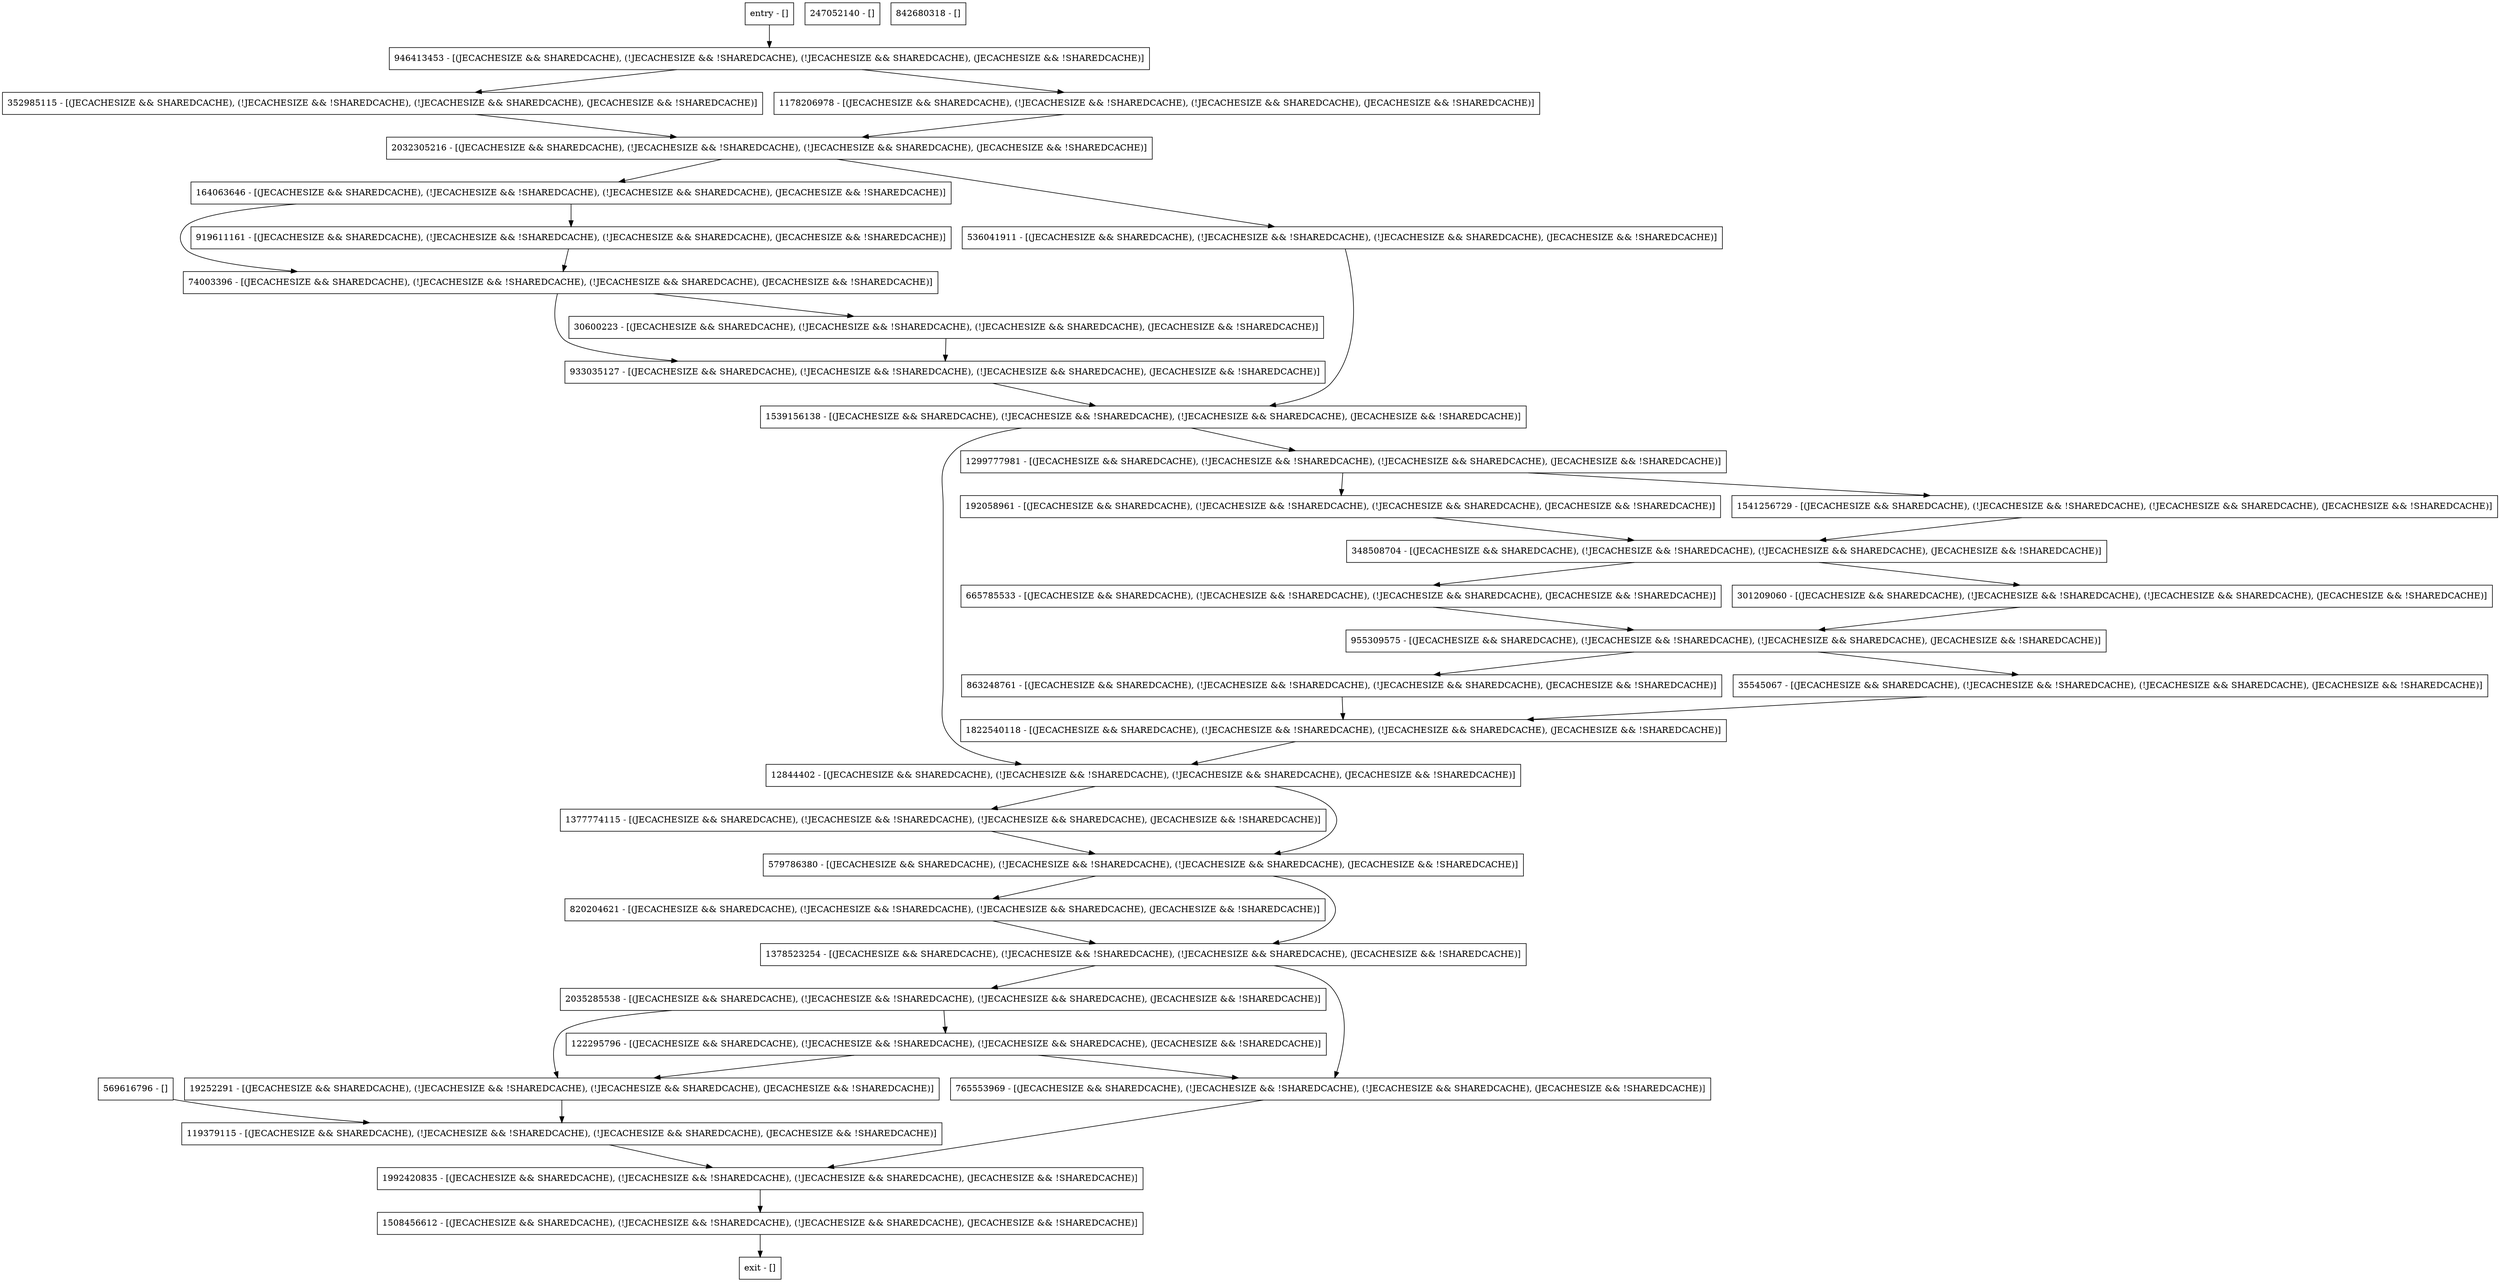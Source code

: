 digraph recover {
node [shape=record];
1377774115 [label="1377774115 - [(JECACHESIZE && SHAREDCACHE), (!JECACHESIZE && !SHAREDCACHE), (!JECACHESIZE && SHAREDCACHE), (JECACHESIZE && !SHAREDCACHE)]"];
1508456612 [label="1508456612 - [(JECACHESIZE && SHAREDCACHE), (!JECACHESIZE && !SHAREDCACHE), (!JECACHESIZE && SHAREDCACHE), (JECACHESIZE && !SHAREDCACHE)]"];
352985115 [label="352985115 - [(JECACHESIZE && SHAREDCACHE), (!JECACHESIZE && !SHAREDCACHE), (!JECACHESIZE && SHAREDCACHE), (JECACHESIZE && !SHAREDCACHE)]"];
247052140 [label="247052140 - []"];
12844402 [label="12844402 - [(JECACHESIZE && SHAREDCACHE), (!JECACHESIZE && !SHAREDCACHE), (!JECACHESIZE && SHAREDCACHE), (JECACHESIZE && !SHAREDCACHE)]"];
164063646 [label="164063646 - [(JECACHESIZE && SHAREDCACHE), (!JECACHESIZE && !SHAREDCACHE), (!JECACHESIZE && SHAREDCACHE), (JECACHESIZE && !SHAREDCACHE)]"];
569616796 [label="569616796 - []"];
1992420835 [label="1992420835 - [(JECACHESIZE && SHAREDCACHE), (!JECACHESIZE && !SHAREDCACHE), (!JECACHESIZE && SHAREDCACHE), (JECACHESIZE && !SHAREDCACHE)]"];
74003396 [label="74003396 - [(JECACHESIZE && SHAREDCACHE), (!JECACHESIZE && !SHAREDCACHE), (!JECACHESIZE && SHAREDCACHE), (JECACHESIZE && !SHAREDCACHE)]"];
1178206978 [label="1178206978 - [(JECACHESIZE && SHAREDCACHE), (!JECACHESIZE && !SHAREDCACHE), (!JECACHESIZE && SHAREDCACHE), (JECACHESIZE && !SHAREDCACHE)]"];
536041911 [label="536041911 - [(JECACHESIZE && SHAREDCACHE), (!JECACHESIZE && !SHAREDCACHE), (!JECACHESIZE && SHAREDCACHE), (JECACHESIZE && !SHAREDCACHE)]"];
820204621 [label="820204621 - [(JECACHESIZE && SHAREDCACHE), (!JECACHESIZE && !SHAREDCACHE), (!JECACHESIZE && SHAREDCACHE), (JECACHESIZE && !SHAREDCACHE)]"];
2035285538 [label="2035285538 - [(JECACHESIZE && SHAREDCACHE), (!JECACHESIZE && !SHAREDCACHE), (!JECACHESIZE && SHAREDCACHE), (JECACHESIZE && !SHAREDCACHE)]"];
842680318 [label="842680318 - []"];
946413453 [label="946413453 - [(JECACHESIZE && SHAREDCACHE), (!JECACHESIZE && !SHAREDCACHE), (!JECACHESIZE && SHAREDCACHE), (JECACHESIZE && !SHAREDCACHE)]"];
119379115 [label="119379115 - [(JECACHESIZE && SHAREDCACHE), (!JECACHESIZE && !SHAREDCACHE), (!JECACHESIZE && SHAREDCACHE), (JECACHESIZE && !SHAREDCACHE)]"];
1378523254 [label="1378523254 - [(JECACHESIZE && SHAREDCACHE), (!JECACHESIZE && !SHAREDCACHE), (!JECACHESIZE && SHAREDCACHE), (JECACHESIZE && !SHAREDCACHE)]"];
192058961 [label="192058961 - [(JECACHESIZE && SHAREDCACHE), (!JECACHESIZE && !SHAREDCACHE), (!JECACHESIZE && SHAREDCACHE), (JECACHESIZE && !SHAREDCACHE)]"];
122295796 [label="122295796 - [(JECACHESIZE && SHAREDCACHE), (!JECACHESIZE && !SHAREDCACHE), (!JECACHESIZE && SHAREDCACHE), (JECACHESIZE && !SHAREDCACHE)]"];
765553969 [label="765553969 - [(JECACHESIZE && SHAREDCACHE), (!JECACHESIZE && !SHAREDCACHE), (!JECACHESIZE && SHAREDCACHE), (JECACHESIZE && !SHAREDCACHE)]"];
863248761 [label="863248761 - [(JECACHESIZE && SHAREDCACHE), (!JECACHESIZE && !SHAREDCACHE), (!JECACHESIZE && SHAREDCACHE), (JECACHESIZE && !SHAREDCACHE)]"];
entry [label="entry - []"];
exit [label="exit - []"];
1299777981 [label="1299777981 - [(JECACHESIZE && SHAREDCACHE), (!JECACHESIZE && !SHAREDCACHE), (!JECACHESIZE && SHAREDCACHE), (JECACHESIZE && !SHAREDCACHE)]"];
35545067 [label="35545067 - [(JECACHESIZE && SHAREDCACHE), (!JECACHESIZE && !SHAREDCACHE), (!JECACHESIZE && SHAREDCACHE), (JECACHESIZE && !SHAREDCACHE)]"];
1541256729 [label="1541256729 - [(JECACHESIZE && SHAREDCACHE), (!JECACHESIZE && !SHAREDCACHE), (!JECACHESIZE && SHAREDCACHE), (JECACHESIZE && !SHAREDCACHE)]"];
19252291 [label="19252291 - [(JECACHESIZE && SHAREDCACHE), (!JECACHESIZE && !SHAREDCACHE), (!JECACHESIZE && SHAREDCACHE), (JECACHESIZE && !SHAREDCACHE)]"];
1822540118 [label="1822540118 - [(JECACHESIZE && SHAREDCACHE), (!JECACHESIZE && !SHAREDCACHE), (!JECACHESIZE && SHAREDCACHE), (JECACHESIZE && !SHAREDCACHE)]"];
1539156138 [label="1539156138 - [(JECACHESIZE && SHAREDCACHE), (!JECACHESIZE && !SHAREDCACHE), (!JECACHESIZE && SHAREDCACHE), (JECACHESIZE && !SHAREDCACHE)]"];
665785533 [label="665785533 - [(JECACHESIZE && SHAREDCACHE), (!JECACHESIZE && !SHAREDCACHE), (!JECACHESIZE && SHAREDCACHE), (JECACHESIZE && !SHAREDCACHE)]"];
2032305216 [label="2032305216 - [(JECACHESIZE && SHAREDCACHE), (!JECACHESIZE && !SHAREDCACHE), (!JECACHESIZE && SHAREDCACHE), (JECACHESIZE && !SHAREDCACHE)]"];
579786380 [label="579786380 - [(JECACHESIZE && SHAREDCACHE), (!JECACHESIZE && !SHAREDCACHE), (!JECACHESIZE && SHAREDCACHE), (JECACHESIZE && !SHAREDCACHE)]"];
933035127 [label="933035127 - [(JECACHESIZE && SHAREDCACHE), (!JECACHESIZE && !SHAREDCACHE), (!JECACHESIZE && SHAREDCACHE), (JECACHESIZE && !SHAREDCACHE)]"];
955309575 [label="955309575 - [(JECACHESIZE && SHAREDCACHE), (!JECACHESIZE && !SHAREDCACHE), (!JECACHESIZE && SHAREDCACHE), (JECACHESIZE && !SHAREDCACHE)]"];
30600223 [label="30600223 - [(JECACHESIZE && SHAREDCACHE), (!JECACHESIZE && !SHAREDCACHE), (!JECACHESIZE && SHAREDCACHE), (JECACHESIZE && !SHAREDCACHE)]"];
348508704 [label="348508704 - [(JECACHESIZE && SHAREDCACHE), (!JECACHESIZE && !SHAREDCACHE), (!JECACHESIZE && SHAREDCACHE), (JECACHESIZE && !SHAREDCACHE)]"];
301209060 [label="301209060 - [(JECACHESIZE && SHAREDCACHE), (!JECACHESIZE && !SHAREDCACHE), (!JECACHESIZE && SHAREDCACHE), (JECACHESIZE && !SHAREDCACHE)]"];
919611161 [label="919611161 - [(JECACHESIZE && SHAREDCACHE), (!JECACHESIZE && !SHAREDCACHE), (!JECACHESIZE && SHAREDCACHE), (JECACHESIZE && !SHAREDCACHE)]"];
entry;
exit;
1377774115 -> 579786380;
1508456612 -> exit;
352985115 -> 2032305216;
12844402 -> 1377774115;
12844402 -> 579786380;
164063646 -> 74003396;
164063646 -> 919611161;
569616796 -> 119379115;
1992420835 -> 1508456612;
74003396 -> 933035127;
74003396 -> 30600223;
1178206978 -> 2032305216;
536041911 -> 1539156138;
820204621 -> 1378523254;
2035285538 -> 19252291;
2035285538 -> 122295796;
946413453 -> 352985115;
946413453 -> 1178206978;
119379115 -> 1992420835;
1378523254 -> 2035285538;
1378523254 -> 765553969;
192058961 -> 348508704;
122295796 -> 19252291;
122295796 -> 765553969;
765553969 -> 1992420835;
863248761 -> 1822540118;
entry -> 946413453;
1299777981 -> 1541256729;
1299777981 -> 192058961;
35545067 -> 1822540118;
1541256729 -> 348508704;
19252291 -> 119379115;
1822540118 -> 12844402;
1539156138 -> 1299777981;
1539156138 -> 12844402;
665785533 -> 955309575;
2032305216 -> 536041911;
2032305216 -> 164063646;
579786380 -> 820204621;
579786380 -> 1378523254;
933035127 -> 1539156138;
955309575 -> 35545067;
955309575 -> 863248761;
30600223 -> 933035127;
348508704 -> 665785533;
348508704 -> 301209060;
301209060 -> 955309575;
919611161 -> 74003396;
}
